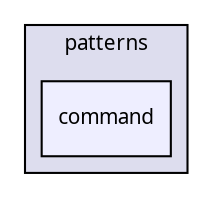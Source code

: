 digraph "Solution/Solution/Alicorn/include/alicorn/patterns/command" {
  compound=true
  node [ fontsize="10", fontname="Verdana"];
  edge [ labelfontsize="10", labelfontname="Verdana"];
  subgraph clusterdir_45b4c2f261ab8f95481e28e0bd86e7bc {
    graph [ bgcolor="#ddddee", pencolor="black", label="patterns" fontname="Verdana", fontsize="10", URL="dir_45b4c2f261ab8f95481e28e0bd86e7bc.html"]
  dir_c4dae853dda624cc2da20ad57e555d43 [shape=box, label="command", style="filled", fillcolor="#eeeeff", pencolor="black", URL="dir_c4dae853dda624cc2da20ad57e555d43.html"];
  }
}
